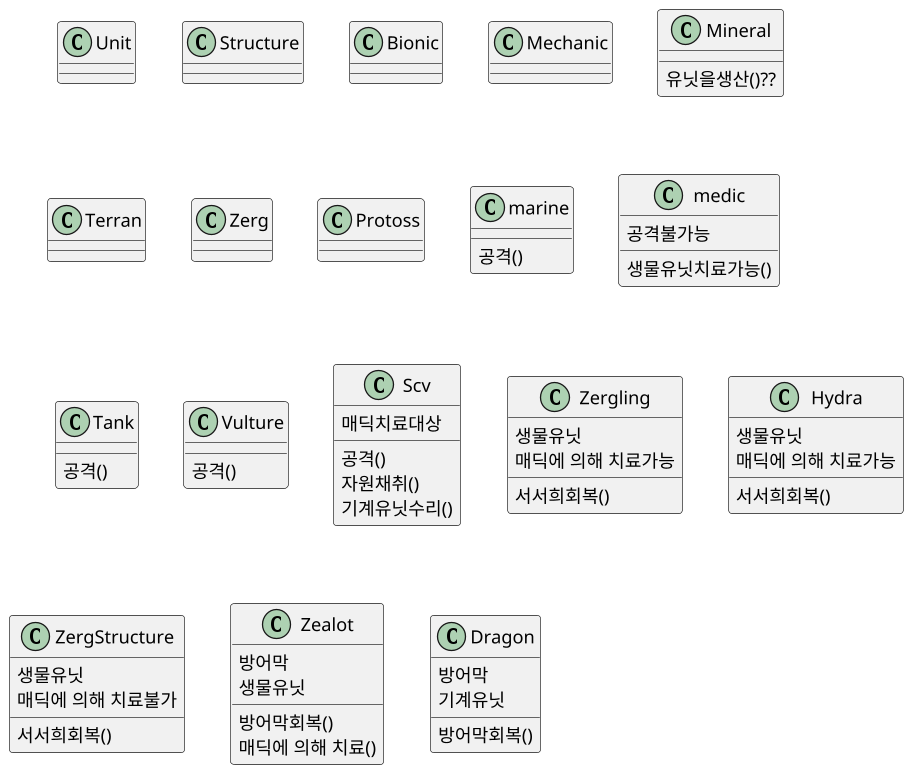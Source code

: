 @startuml
scale 1.3

class Unit{}

class Structure{}

class Bionic{}

class Mechanic{}


class Mineral{
 유닛을생산()??
}


class Terran{}
class Zerg{}
class Protoss{}


class marine{
 공격()
}
class medic{
 공격불가능

 생물유닛치료가능()
}

class Tank{
 공격()
}
class Vulture{
 공격()
}

class Scv{
 매딕치료대상

 공격()
 자원채취()
 기계유닛수리()
}



class Zergling{
생물유닛
매딕에 의해 치료가능

서서희회복()
}
class Hydra{
생물유닛
매딕에 의해 치료가능

서서희회복()
}
class ZergStructure{
 생물유닛
 매딕에 의해 치료불가

서서희회복()
}

class Zealot{
 방어막
 생물유닛

 방어막회복()
 매딕에 의해 치료()
}
class Dragon{
 방어막
 기계유닛

 방어막회복()
}
@enduml